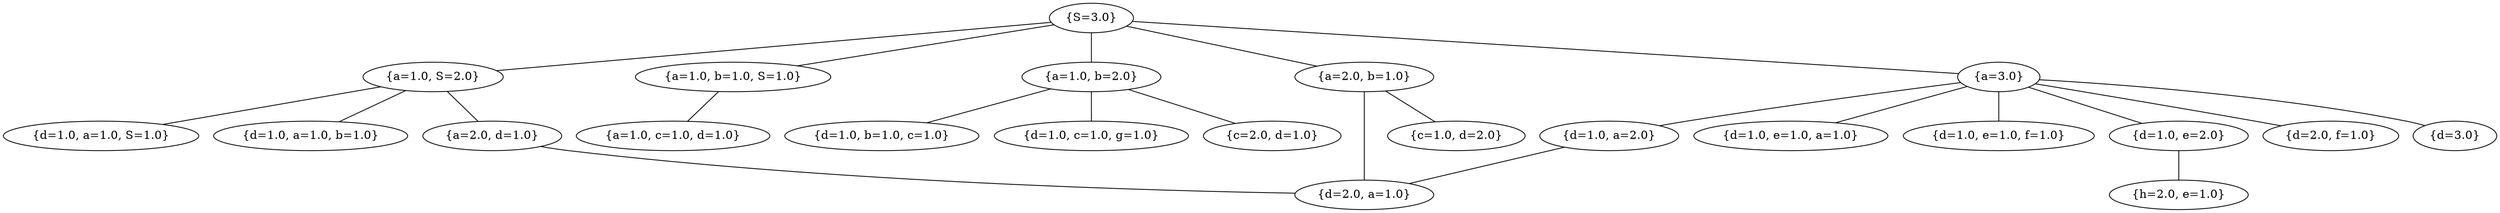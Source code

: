 graph {
	"{S=3.0}" ["state"="{S=3.0}"];
	"{a=1.0, S=2.0}" ["state"="{a=1.0, S=2.0}"];
	"{a=1.0, b=1.0, S=1.0}" ["state"="{a=1.0, b=1.0, S=1.0}"];
	"{a=1.0, b=2.0}" ["state"="{a=1.0, b=2.0}"];
	"{a=2.0, b=1.0}" ["state"="{a=2.0, b=1.0}"];
	"{a=3.0}" ["state"="{a=3.0}"];
	"{d=1.0, a=2.0}" ["state"="{d=1.0, a=2.0}"];
	"{d=1.0, e=1.0, a=1.0}" ["state"="{d=1.0, e=1.0, a=1.0}"];
	"{d=1.0, e=1.0, f=1.0}" ["state"="{d=1.0, e=1.0, f=1.0}"];
	"{d=1.0, e=2.0}" ["state"="{d=1.0, e=2.0}"];
	"{d=2.0, f=1.0}" ["state"="{d=2.0, f=1.0}"];
	"{d=3.0}" ["state"="{d=3.0}"];
	"{h=2.0, e=1.0}" ["state"="{h=2.0, e=1.0}"];
	"{d=2.0, a=1.0}" ["state"="{d=2.0, a=1.0}"];
	"{c=1.0, d=2.0}" ["state"="{c=1.0, d=2.0}"];
	"{d=1.0, b=1.0, c=1.0}" ["state"="{d=1.0, b=1.0, c=1.0}"];
	"{d=1.0, c=1.0, g=1.0}" ["state"="{d=1.0, c=1.0, g=1.0}"];
	"{c=2.0, d=1.0}" ["state"="{c=2.0, d=1.0}"];
	"{a=1.0, c=1.0, d=1.0}" ["state"="{a=1.0, c=1.0, d=1.0}"];
	"{d=1.0, a=1.0, S=1.0}" ["state"="{d=1.0, a=1.0, S=1.0}"];
	"{d=1.0, a=1.0, b=1.0}" ["state"="{d=1.0, a=1.0, b=1.0}"];
	"{a=2.0, d=1.0}" ["state"="{a=2.0, d=1.0}"];
	"{S=3.0}" -- "{a=1.0, S=2.0}" ;
	"{S=3.0}" -- "{a=1.0, b=1.0, S=1.0}" ;
	"{S=3.0}" -- "{a=1.0, b=2.0}" ;
	"{S=3.0}" -- "{a=2.0, b=1.0}" ;
	"{S=3.0}" -- "{a=3.0}" ;
	"{a=3.0}" -- "{d=1.0, a=2.0}" ;
	"{a=3.0}" -- "{d=1.0, e=1.0, a=1.0}" ;
	"{a=3.0}" -- "{d=1.0, e=1.0, f=1.0}" ;
	"{a=3.0}" -- "{d=1.0, e=2.0}" ;
	"{a=3.0}" -- "{d=2.0, f=1.0}" ;
	"{a=3.0}" -- "{d=3.0}" ;
	"{d=1.0, e=2.0}" -- "{h=2.0, e=1.0}" ;
	"{d=1.0, a=2.0}" -- "{d=2.0, a=1.0}" ;
	"{a=2.0, b=1.0}" -- "{d=2.0, a=1.0}" ;
	"{a=2.0, b=1.0}" -- "{c=1.0, d=2.0}" ;
	"{a=1.0, b=2.0}" -- "{d=1.0, b=1.0, c=1.0}" ;
	"{a=1.0, b=2.0}" -- "{d=1.0, c=1.0, g=1.0}" ;
	"{a=1.0, b=2.0}" -- "{c=2.0, d=1.0}" ;
	"{a=1.0, b=1.0, S=1.0}" -- "{a=1.0, c=1.0, d=1.0}" ;
	"{a=1.0, S=2.0}" -- "{d=1.0, a=1.0, S=1.0}" ;
	"{a=1.0, S=2.0}" -- "{d=1.0, a=1.0, b=1.0}" ;
	"{a=1.0, S=2.0}" -- "{a=2.0, d=1.0}" ;
	"{a=2.0, d=1.0}" -- "{d=2.0, a=1.0}" ;
}
